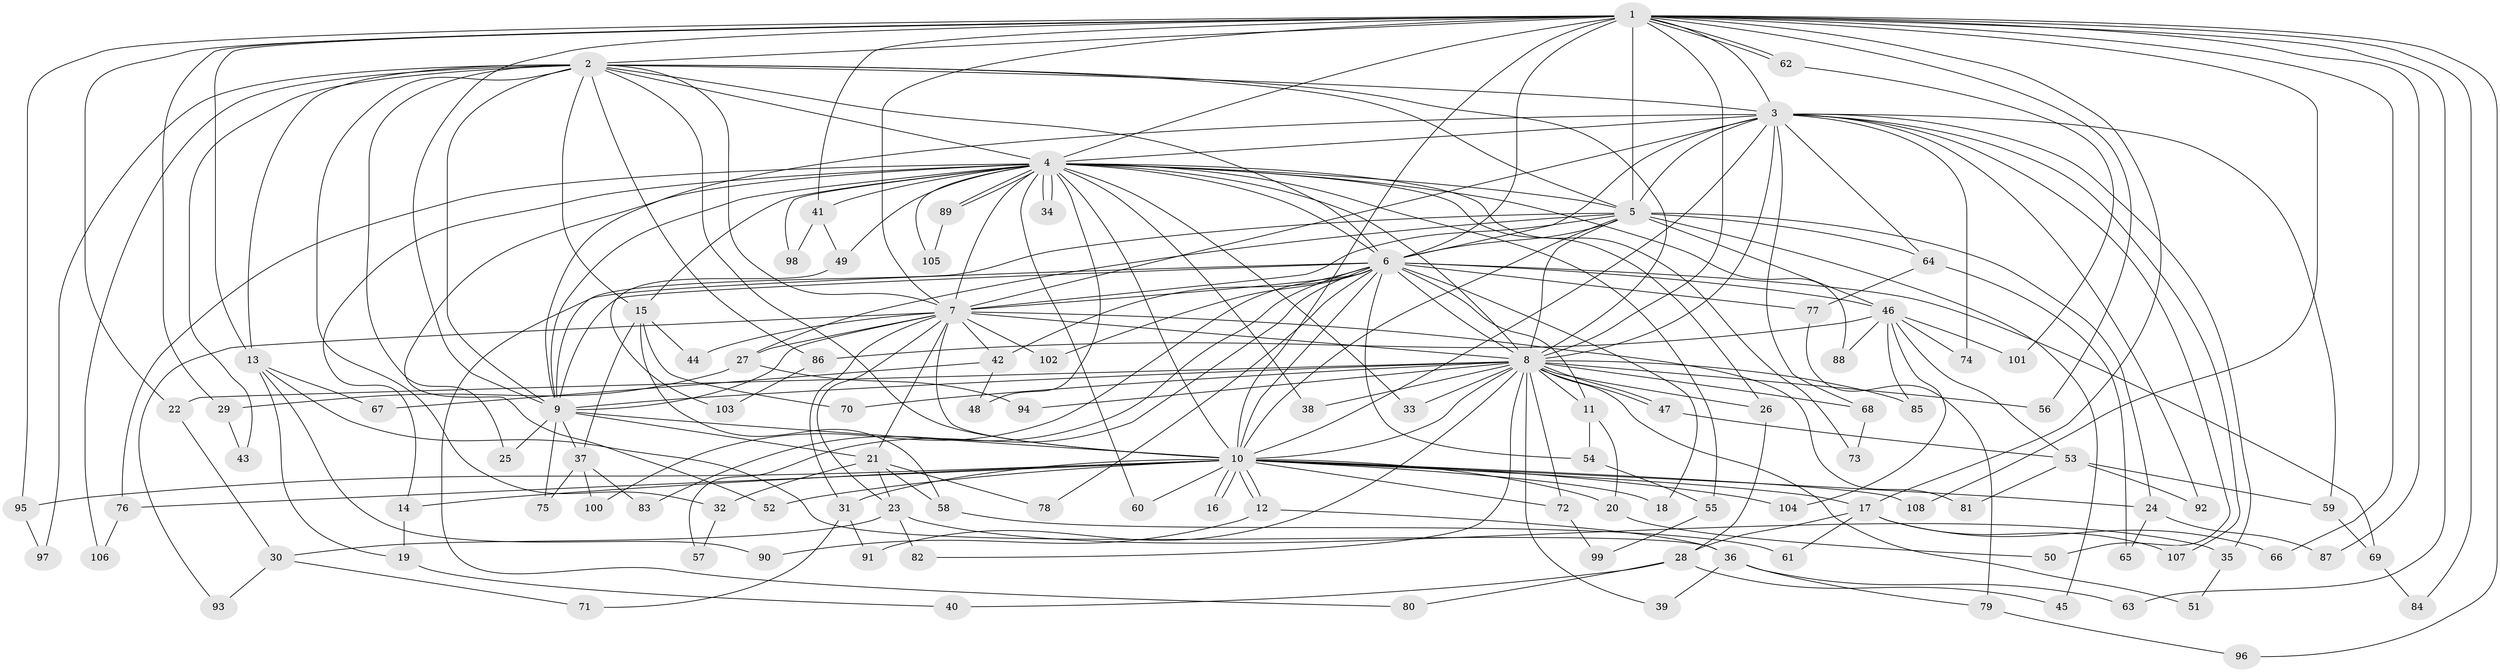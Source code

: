 // coarse degree distribution, {20: 0.038461538461538464, 14: 0.01282051282051282, 15: 0.01282051282051282, 37: 0.01282051282051282, 24: 0.01282051282051282, 10: 0.01282051282051282, 4: 0.11538461538461539, 3: 0.21794871794871795, 6: 0.02564102564102564, 1: 0.038461538461538464, 5: 0.07692307692307693, 2: 0.3974358974358974, 7: 0.01282051282051282, 9: 0.01282051282051282}
// Generated by graph-tools (version 1.1) at 2025/51/02/27/25 19:51:44]
// undirected, 108 vertices, 241 edges
graph export_dot {
graph [start="1"]
  node [color=gray90,style=filled];
  1;
  2;
  3;
  4;
  5;
  6;
  7;
  8;
  9;
  10;
  11;
  12;
  13;
  14;
  15;
  16;
  17;
  18;
  19;
  20;
  21;
  22;
  23;
  24;
  25;
  26;
  27;
  28;
  29;
  30;
  31;
  32;
  33;
  34;
  35;
  36;
  37;
  38;
  39;
  40;
  41;
  42;
  43;
  44;
  45;
  46;
  47;
  48;
  49;
  50;
  51;
  52;
  53;
  54;
  55;
  56;
  57;
  58;
  59;
  60;
  61;
  62;
  63;
  64;
  65;
  66;
  67;
  68;
  69;
  70;
  71;
  72;
  73;
  74;
  75;
  76;
  77;
  78;
  79;
  80;
  81;
  82;
  83;
  84;
  85;
  86;
  87;
  88;
  89;
  90;
  91;
  92;
  93;
  94;
  95;
  96;
  97;
  98;
  99;
  100;
  101;
  102;
  103;
  104;
  105;
  106;
  107;
  108;
  1 -- 2;
  1 -- 3;
  1 -- 4;
  1 -- 5;
  1 -- 6;
  1 -- 7;
  1 -- 8;
  1 -- 9;
  1 -- 10;
  1 -- 13;
  1 -- 17;
  1 -- 22;
  1 -- 29;
  1 -- 41;
  1 -- 56;
  1 -- 62;
  1 -- 62;
  1 -- 63;
  1 -- 66;
  1 -- 84;
  1 -- 87;
  1 -- 95;
  1 -- 96;
  1 -- 108;
  2 -- 3;
  2 -- 4;
  2 -- 5;
  2 -- 6;
  2 -- 7;
  2 -- 8;
  2 -- 9;
  2 -- 10;
  2 -- 13;
  2 -- 15;
  2 -- 25;
  2 -- 32;
  2 -- 43;
  2 -- 86;
  2 -- 97;
  2 -- 106;
  3 -- 4;
  3 -- 5;
  3 -- 6;
  3 -- 7;
  3 -- 8;
  3 -- 9;
  3 -- 10;
  3 -- 35;
  3 -- 50;
  3 -- 59;
  3 -- 64;
  3 -- 68;
  3 -- 74;
  3 -- 92;
  3 -- 107;
  4 -- 5;
  4 -- 6;
  4 -- 7;
  4 -- 8;
  4 -- 9;
  4 -- 10;
  4 -- 14;
  4 -- 15;
  4 -- 26;
  4 -- 33;
  4 -- 34;
  4 -- 34;
  4 -- 38;
  4 -- 41;
  4 -- 48;
  4 -- 49;
  4 -- 52;
  4 -- 55;
  4 -- 60;
  4 -- 73;
  4 -- 76;
  4 -- 88;
  4 -- 89;
  4 -- 89;
  4 -- 98;
  4 -- 105;
  5 -- 6;
  5 -- 7;
  5 -- 8;
  5 -- 9;
  5 -- 10;
  5 -- 24;
  5 -- 27;
  5 -- 45;
  5 -- 46;
  5 -- 64;
  6 -- 7;
  6 -- 8;
  6 -- 9;
  6 -- 10;
  6 -- 11;
  6 -- 18;
  6 -- 42;
  6 -- 46;
  6 -- 54;
  6 -- 57;
  6 -- 69;
  6 -- 77;
  6 -- 78;
  6 -- 80;
  6 -- 83;
  6 -- 100;
  6 -- 102;
  7 -- 8;
  7 -- 9;
  7 -- 10;
  7 -- 21;
  7 -- 23;
  7 -- 27;
  7 -- 31;
  7 -- 42;
  7 -- 44;
  7 -- 81;
  7 -- 93;
  7 -- 102;
  8 -- 9;
  8 -- 10;
  8 -- 11;
  8 -- 22;
  8 -- 26;
  8 -- 33;
  8 -- 38;
  8 -- 39;
  8 -- 47;
  8 -- 47;
  8 -- 51;
  8 -- 56;
  8 -- 68;
  8 -- 70;
  8 -- 72;
  8 -- 82;
  8 -- 85;
  8 -- 91;
  8 -- 94;
  9 -- 10;
  9 -- 21;
  9 -- 25;
  9 -- 37;
  9 -- 75;
  10 -- 12;
  10 -- 12;
  10 -- 14;
  10 -- 16;
  10 -- 16;
  10 -- 17;
  10 -- 18;
  10 -- 20;
  10 -- 24;
  10 -- 31;
  10 -- 52;
  10 -- 60;
  10 -- 72;
  10 -- 76;
  10 -- 95;
  10 -- 104;
  10 -- 108;
  11 -- 20;
  11 -- 54;
  12 -- 36;
  12 -- 90;
  13 -- 19;
  13 -- 36;
  13 -- 67;
  13 -- 90;
  14 -- 19;
  15 -- 37;
  15 -- 44;
  15 -- 58;
  15 -- 70;
  17 -- 28;
  17 -- 61;
  17 -- 66;
  17 -- 107;
  19 -- 40;
  20 -- 50;
  21 -- 23;
  21 -- 32;
  21 -- 58;
  21 -- 78;
  22 -- 30;
  23 -- 30;
  23 -- 35;
  23 -- 82;
  24 -- 65;
  24 -- 87;
  26 -- 28;
  27 -- 29;
  27 -- 94;
  28 -- 40;
  28 -- 45;
  28 -- 80;
  29 -- 43;
  30 -- 71;
  30 -- 93;
  31 -- 71;
  31 -- 91;
  32 -- 57;
  35 -- 51;
  36 -- 39;
  36 -- 63;
  36 -- 79;
  37 -- 75;
  37 -- 83;
  37 -- 100;
  41 -- 49;
  41 -- 98;
  42 -- 48;
  42 -- 67;
  46 -- 53;
  46 -- 74;
  46 -- 85;
  46 -- 86;
  46 -- 88;
  46 -- 101;
  46 -- 104;
  47 -- 53;
  49 -- 103;
  53 -- 59;
  53 -- 81;
  53 -- 92;
  54 -- 55;
  55 -- 99;
  58 -- 61;
  59 -- 69;
  62 -- 101;
  64 -- 65;
  64 -- 77;
  68 -- 73;
  69 -- 84;
  72 -- 99;
  76 -- 106;
  77 -- 79;
  79 -- 96;
  86 -- 103;
  89 -- 105;
  95 -- 97;
}
